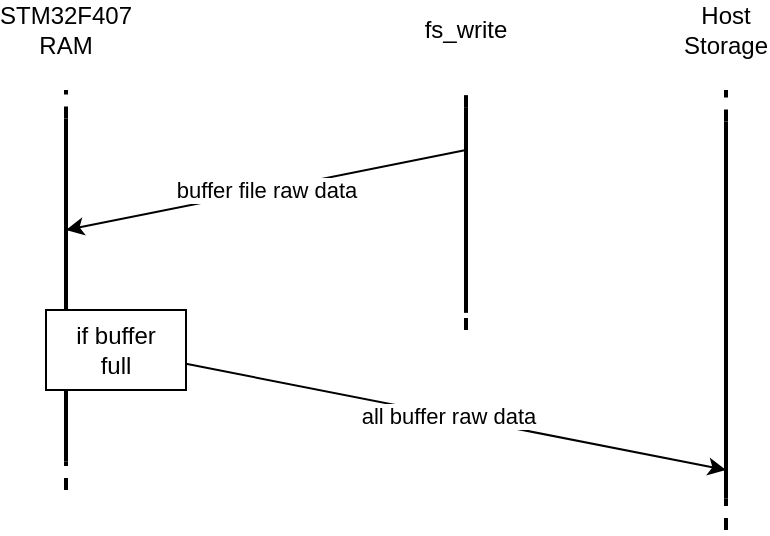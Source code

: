 <mxfile version="14.9.3"><diagram id="RB_BL-FtwALTrWnQL9cn" name="Page-1"><mxGraphModel dx="1422" dy="767" grid="1" gridSize="10" guides="1" tooltips="1" connect="1" arrows="1" fold="1" page="1" pageScale="1" pageWidth="850" pageHeight="1100" math="0" shadow="0"><root><mxCell id="0"/><mxCell id="1" parent="0"/><mxCell id="_eE9KP1hbvJut11oixDL-22" value="" style="group" vertex="1" connectable="0" parent="1"><mxGeometry x="520" y="200" height="220" as="geometry"/></mxCell><mxCell id="_eE9KP1hbvJut11oixDL-23" value="" style="endArrow=none;html=1;strokeWidth=2;" edge="1" parent="_eE9KP1hbvJut11oixDL-22"><mxGeometry width="50" height="50" relative="1" as="geometry"><mxPoint y="204.286" as="sourcePoint"/><mxPoint y="15.714" as="targetPoint"/></mxGeometry></mxCell><mxCell id="_eE9KP1hbvJut11oixDL-24" value="" style="endArrow=none;dashed=1;html=1;strokeWidth=2;" edge="1" parent="_eE9KP1hbvJut11oixDL-22"><mxGeometry width="50" height="50" relative="1" as="geometry"><mxPoint y="15.714" as="sourcePoint"/><mxPoint as="targetPoint"/></mxGeometry></mxCell><mxCell id="_eE9KP1hbvJut11oixDL-25" value="" style="endArrow=none;dashed=1;html=1;strokeWidth=2;" edge="1" parent="_eE9KP1hbvJut11oixDL-22"><mxGeometry width="50" height="50" relative="1" as="geometry"><mxPoint y="220.0" as="sourcePoint"/><mxPoint y="204.286" as="targetPoint"/></mxGeometry></mxCell><mxCell id="_eE9KP1hbvJut11oixDL-26" value="&lt;div&gt;Host&lt;/div&gt;&lt;div&gt;Storage&lt;br&gt;&lt;/div&gt;" style="text;html=1;strokeColor=none;fillColor=none;align=center;verticalAlign=middle;whiteSpace=wrap;rounded=0;" vertex="1" parent="1"><mxGeometry x="500" y="160" width="40" height="20" as="geometry"/></mxCell><mxCell id="_eE9KP1hbvJut11oixDL-29" value="" style="group" vertex="1" connectable="0" parent="1"><mxGeometry x="190" y="200" height="200" as="geometry"/></mxCell><mxCell id="_eE9KP1hbvJut11oixDL-30" value="" style="endArrow=none;html=1;strokeWidth=2;" edge="1" parent="_eE9KP1hbvJut11oixDL-29"><mxGeometry width="50" height="50" relative="1" as="geometry"><mxPoint y="185.714" as="sourcePoint"/><mxPoint y="14.286" as="targetPoint"/></mxGeometry></mxCell><mxCell id="_eE9KP1hbvJut11oixDL-31" value="" style="endArrow=none;dashed=1;html=1;strokeWidth=2;" edge="1" parent="_eE9KP1hbvJut11oixDL-29"><mxGeometry width="50" height="50" relative="1" as="geometry"><mxPoint y="14.286" as="sourcePoint"/><mxPoint as="targetPoint"/></mxGeometry></mxCell><mxCell id="_eE9KP1hbvJut11oixDL-32" value="" style="endArrow=none;dashed=1;html=1;strokeWidth=2;" edge="1" parent="_eE9KP1hbvJut11oixDL-29"><mxGeometry width="50" height="50" relative="1" as="geometry"><mxPoint y="200" as="sourcePoint"/><mxPoint y="185.714" as="targetPoint"/></mxGeometry></mxCell><mxCell id="_eE9KP1hbvJut11oixDL-33" value="&lt;div align=&quot;center&quot;&gt;STM32F407&lt;/div&gt;&lt;div&gt;RAM&lt;/div&gt;" style="text;html=1;strokeColor=none;fillColor=none;align=center;verticalAlign=middle;whiteSpace=wrap;rounded=0;" vertex="1" parent="1"><mxGeometry x="170" y="160" width="40" height="20" as="geometry"/></mxCell><mxCell id="_eE9KP1hbvJut11oixDL-34" value="" style="endArrow=classic;html=1;strokeWidth=1;" edge="1" parent="1"><mxGeometry width="50" height="50" relative="1" as="geometry"><mxPoint x="390" y="230" as="sourcePoint"/><mxPoint x="190" y="270" as="targetPoint"/></mxGeometry></mxCell><mxCell id="_eE9KP1hbvJut11oixDL-35" value="buffer file raw data" style="edgeLabel;html=1;align=center;verticalAlign=middle;resizable=0;points=[];" vertex="1" connectable="0" parent="_eE9KP1hbvJut11oixDL-34"><mxGeometry x="-0.113" y="2" relative="1" as="geometry"><mxPoint x="-12" as="offset"/></mxGeometry></mxCell><mxCell id="_eE9KP1hbvJut11oixDL-36" value="" style="endArrow=classic;html=1;strokeWidth=1;" edge="1" parent="1" source="_eE9KP1hbvJut11oixDL-44"><mxGeometry width="50" height="50" relative="1" as="geometry"><mxPoint x="270" y="340" as="sourcePoint"/><mxPoint x="520" y="390" as="targetPoint"/></mxGeometry></mxCell><mxCell id="_eE9KP1hbvJut11oixDL-37" value="all buffer raw data" style="edgeLabel;html=1;align=center;verticalAlign=middle;resizable=0;points=[];" vertex="1" connectable="0" parent="_eE9KP1hbvJut11oixDL-36"><mxGeometry x="-0.113" y="2" relative="1" as="geometry"><mxPoint x="11" y="4" as="offset"/></mxGeometry></mxCell><mxCell id="_eE9KP1hbvJut11oixDL-38" value="" style="group" vertex="1" connectable="0" parent="1"><mxGeometry x="390" y="200" height="120" as="geometry"/></mxCell><mxCell id="_eE9KP1hbvJut11oixDL-39" value="" style="endArrow=none;html=1;strokeWidth=2;" edge="1" parent="_eE9KP1hbvJut11oixDL-38"><mxGeometry width="50" height="50" relative="1" as="geometry"><mxPoint y="111.429" as="sourcePoint"/><mxPoint y="8.571" as="targetPoint"/></mxGeometry></mxCell><mxCell id="_eE9KP1hbvJut11oixDL-40" value="" style="endArrow=none;dashed=1;html=1;strokeWidth=2;" edge="1" parent="_eE9KP1hbvJut11oixDL-38"><mxGeometry width="50" height="50" relative="1" as="geometry"><mxPoint y="8.571" as="sourcePoint"/><mxPoint as="targetPoint"/></mxGeometry></mxCell><mxCell id="_eE9KP1hbvJut11oixDL-41" value="" style="endArrow=none;dashed=1;html=1;strokeWidth=2;" edge="1" parent="_eE9KP1hbvJut11oixDL-38"><mxGeometry width="50" height="50" relative="1" as="geometry"><mxPoint y="120.0" as="sourcePoint"/><mxPoint y="111.429" as="targetPoint"/></mxGeometry></mxCell><mxCell id="_eE9KP1hbvJut11oixDL-42" value="fs_write" style="text;html=1;strokeColor=none;fillColor=none;align=center;verticalAlign=middle;whiteSpace=wrap;rounded=0;" vertex="1" parent="1"><mxGeometry x="370" y="160" width="40" height="20" as="geometry"/></mxCell><mxCell id="_eE9KP1hbvJut11oixDL-44" value="&lt;div&gt;if buffer&lt;/div&gt;&lt;div&gt;full&lt;br&gt;&lt;/div&gt;" style="rounded=0;whiteSpace=wrap;html=1;" vertex="1" parent="1"><mxGeometry x="180" y="310" width="70" height="40" as="geometry"/></mxCell></root></mxGraphModel></diagram></mxfile>